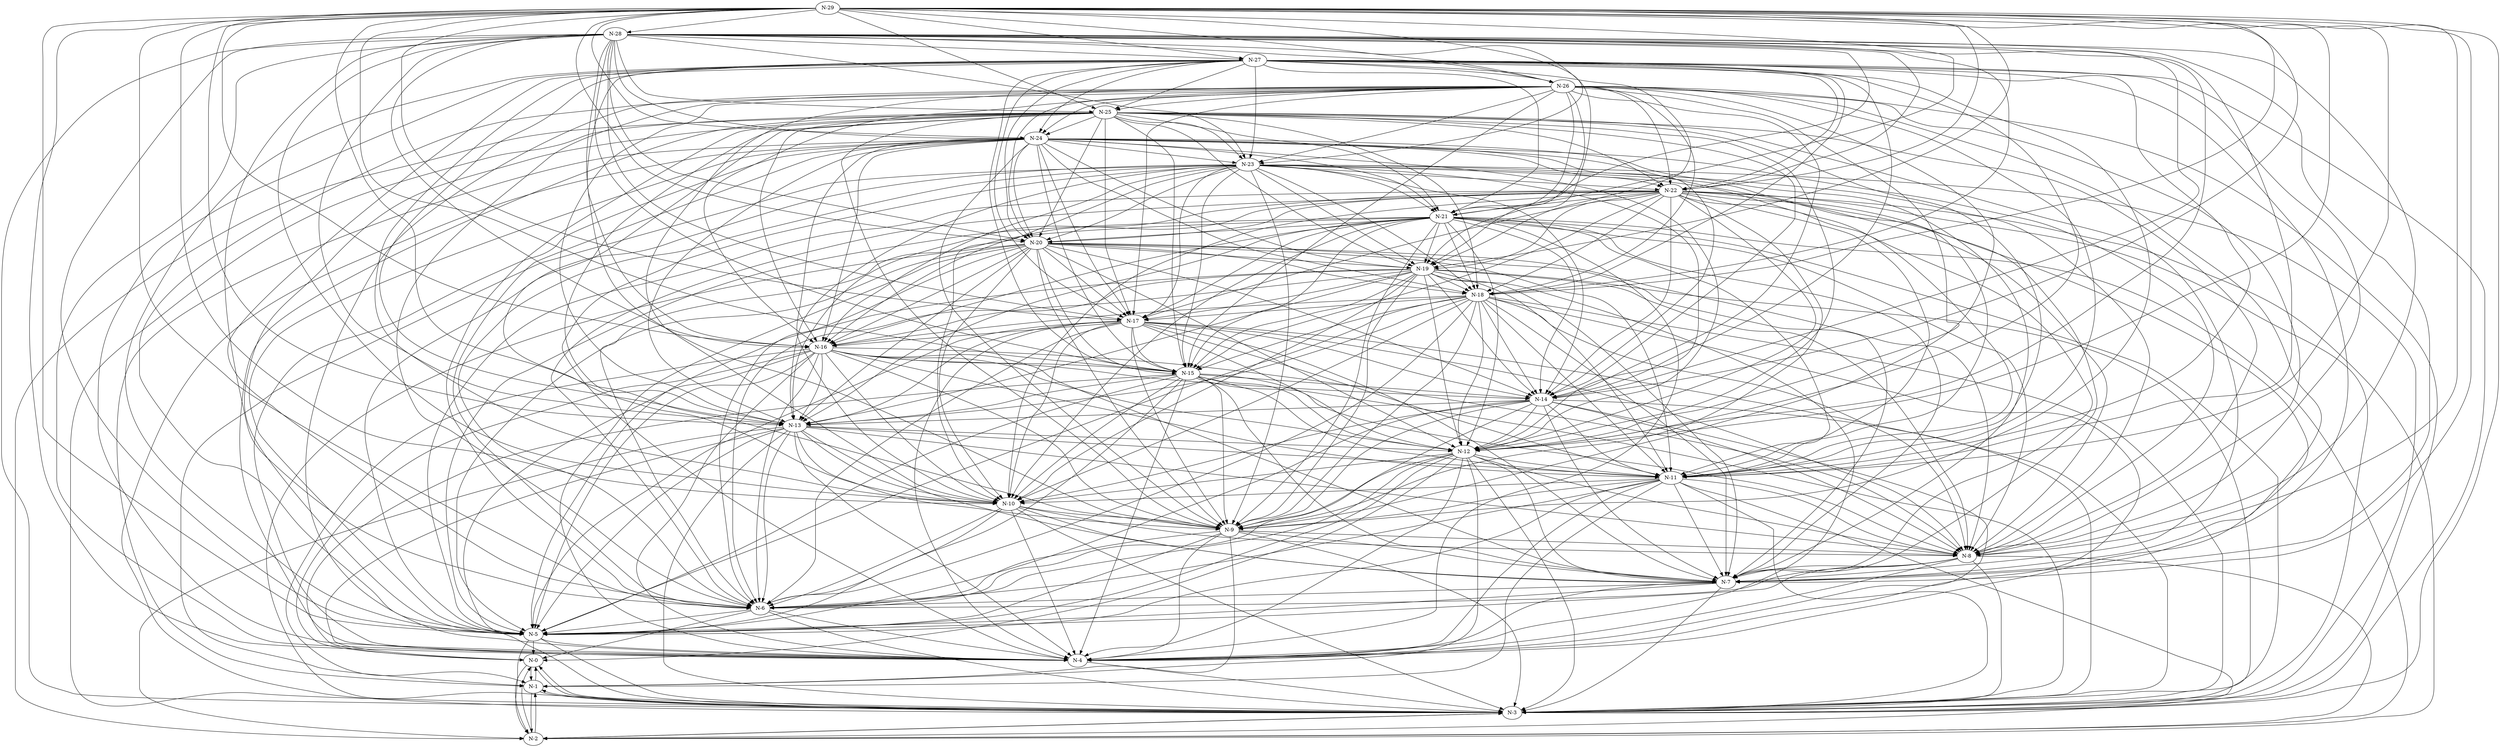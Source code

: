 digraph G {
    "N-0";
    "N-1";
    "N-2";
    "N-3";
    "N-3";
    "N-4";
    "N-5";
    "N-6";
    "N-7";
    "N-8";
    "N-9";
    "N-10";
    "N-11";
    "N-12";
    "N-13";
    "N-14";
    "N-15";
    "N-16";
    "N-17";
    "N-18";
    "N-19";
    "N-20";
    "N-21";
    "N-22";
    "N-23";
    "N-24";
    "N-25";
    "N-26";
    "N-27";
    "N-28";
    "N-29";
    "N-0" -> "N-1";
    "N-0" -> "N-2";
    "N-0" -> "N-3";
    "N-1" -> "N-0";
    "N-1" -> "N-2";
    "N-1" -> "N-3";
    "N-2" -> "N-0";
    "N-2" -> "N-1";
    "N-2" -> "N-3";
    "N-3" -> "N-0";
    "N-3" -> "N-1";
    "N-3" -> "N-2";
    "N-4" -> "N-3";
    "N-5" -> "N-2";
    "N-5" -> "N-3";
    "N-5" -> "N-0";
    "N-5" -> "N-4";
    "N-6" -> "N-4";
    "N-6" -> "N-3";
    "N-6" -> "N-5";
    "N-6" -> "N-0";
    "N-7" -> "N-4";
    "N-7" -> "N-6";
    "N-7" -> "N-3";
    "N-7" -> "N-5";
    "N-8" -> "N-7";
    "N-8" -> "N-5";
    "N-8" -> "N-4";
    "N-8" -> "N-3";
    "N-8" -> "N-2";
    "N-8" -> "N-6";
    "N-9" -> "N-6";
    "N-9" -> "N-5";
    "N-9" -> "N-1";
    "N-9" -> "N-4";
    "N-9" -> "N-8";
    "N-9" -> "N-7";
    "N-9" -> "N-3";
    "N-10" -> "N-9";
    "N-10" -> "N-6";
    "N-10" -> "N-3";
    "N-10" -> "N-5";
    "N-10" -> "N-4";
    "N-10" -> "N-7";
    "N-10" -> "N-8";
    "N-11" -> "N-7";
    "N-11" -> "N-5";
    "N-11" -> "N-1";
    "N-11" -> "N-9";
    "N-11" -> "N-6";
    "N-11" -> "N-4";
    "N-11" -> "N-3";
    "N-11" -> "N-10";
    "N-11" -> "N-8";
    "N-11" -> "N-2";
    "N-12" -> "N-1";
    "N-12" -> "N-10";
    "N-12" -> "N-8";
    "N-12" -> "N-11";
    "N-12" -> "N-3";
    "N-12" -> "N-7";
    "N-12" -> "N-9";
    "N-12" -> "N-5";
    "N-12" -> "N-0";
    "N-12" -> "N-4";
    "N-12" -> "N-6";
    "N-13" -> "N-2";
    "N-13" -> "N-10";
    "N-13" -> "N-0";
    "N-13" -> "N-5";
    "N-13" -> "N-12";
    "N-13" -> "N-8";
    "N-13" -> "N-11";
    "N-13" -> "N-9";
    "N-13" -> "N-3";
    "N-13" -> "N-6";
    "N-13" -> "N-7";
    "N-13" -> "N-4";
    "N-14" -> "N-3";
    "N-14" -> "N-6";
    "N-14" -> "N-10";
    "N-14" -> "N-4";
    "N-14" -> "N-8";
    "N-14" -> "N-13";
    "N-14" -> "N-9";
    "N-14" -> "N-12";
    "N-14" -> "N-11";
    "N-14" -> "N-5";
    "N-14" -> "N-7";
    "N-15" -> "N-12";
    "N-15" -> "N-7";
    "N-15" -> "N-9";
    "N-15" -> "N-13";
    "N-15" -> "N-6";
    "N-15" -> "N-4";
    "N-15" -> "N-5";
    "N-15" -> "N-11";
    "N-15" -> "N-10";
    "N-15" -> "N-0";
    "N-15" -> "N-8";
    "N-15" -> "N-3";
    "N-15" -> "N-14";
    "N-16" -> "N-10";
    "N-16" -> "N-4";
    "N-16" -> "N-3";
    "N-16" -> "N-14";
    "N-16" -> "N-12";
    "N-16" -> "N-13";
    "N-16" -> "N-8";
    "N-16" -> "N-7";
    "N-16" -> "N-11";
    "N-16" -> "N-6";
    "N-16" -> "N-15";
    "N-16" -> "N-0";
    "N-16" -> "N-1";
    "N-16" -> "N-5";
    "N-16" -> "N-9";
    "N-17" -> "N-10";
    "N-17" -> "N-12";
    "N-17" -> "N-5";
    "N-17" -> "N-6";
    "N-17" -> "N-15";
    "N-17" -> "N-7";
    "N-17" -> "N-9";
    "N-17" -> "N-4";
    "N-17" -> "N-3";
    "N-17" -> "N-11";
    "N-17" -> "N-16";
    "N-17" -> "N-13";
    "N-17" -> "N-14";
    "N-17" -> "N-8";
    "N-18" -> "N-10";
    "N-18" -> "N-6";
    "N-18" -> "N-12";
    "N-18" -> "N-13";
    "N-18" -> "N-16";
    "N-18" -> "N-15";
    "N-18" -> "N-14";
    "N-18" -> "N-5";
    "N-18" -> "N-3";
    "N-18" -> "N-11";
    "N-18" -> "N-8";
    "N-18" -> "N-17";
    "N-18" -> "N-7";
    "N-18" -> "N-4";
    "N-18" -> "N-9";
    "N-19" -> "N-4";
    "N-19" -> "N-3";
    "N-19" -> "N-13";
    "N-19" -> "N-18";
    "N-19" -> "N-16";
    "N-19" -> "N-5";
    "N-19" -> "N-11";
    "N-19" -> "N-8";
    "N-19" -> "N-7";
    "N-19" -> "N-9";
    "N-19" -> "N-14";
    "N-19" -> "N-12";
    "N-19" -> "N-15";
    "N-19" -> "N-10";
    "N-19" -> "N-17";
    "N-19" -> "N-6";
    "N-20" -> "N-13";
    "N-20" -> "N-12";
    "N-20" -> "N-8";
    "N-20" -> "N-9";
    "N-20" -> "N-17";
    "N-20" -> "N-3";
    "N-20" -> "N-10";
    "N-20" -> "N-7";
    "N-20" -> "N-5";
    "N-20" -> "N-11";
    "N-20" -> "N-16";
    "N-20" -> "N-15";
    "N-20" -> "N-6";
    "N-20" -> "N-14";
    "N-20" -> "N-19";
    "N-20" -> "N-4";
    "N-20" -> "N-18";
    "N-21" -> "N-9";
    "N-21" -> "N-17";
    "N-21" -> "N-4";
    "N-21" -> "N-3";
    "N-21" -> "N-16";
    "N-21" -> "N-5";
    "N-21" -> "N-14";
    "N-21" -> "N-19";
    "N-21" -> "N-10";
    "N-21" -> "N-7";
    "N-21" -> "N-20";
    "N-21" -> "N-13";
    "N-21" -> "N-8";
    "N-21" -> "N-15";
    "N-21" -> "N-6";
    "N-21" -> "N-2";
    "N-21" -> "N-12";
    "N-21" -> "N-11";
    "N-21" -> "N-18";
    "N-22" -> "N-6";
    "N-22" -> "N-3";
    "N-22" -> "N-2";
    "N-22" -> "N-4";
    "N-22" -> "N-12";
    "N-22" -> "N-20";
    "N-22" -> "N-19";
    "N-22" -> "N-14";
    "N-22" -> "N-8";
    "N-22" -> "N-15";
    "N-22" -> "N-21";
    "N-22" -> "N-7";
    "N-22" -> "N-17";
    "N-22" -> "N-16";
    "N-22" -> "N-13";
    "N-22" -> "N-9";
    "N-22" -> "N-5";
    "N-22" -> "N-11";
    "N-22" -> "N-10";
    "N-22" -> "N-18";
    "N-23" -> "N-20";
    "N-23" -> "N-4";
    "N-23" -> "N-13";
    "N-23" -> "N-19";
    "N-23" -> "N-9";
    "N-23" -> "N-7";
    "N-23" -> "N-5";
    "N-23" -> "N-15";
    "N-23" -> "N-10";
    "N-23" -> "N-6";
    "N-23" -> "N-18";
    "N-23" -> "N-3";
    "N-23" -> "N-17";
    "N-23" -> "N-22";
    "N-23" -> "N-16";
    "N-23" -> "N-12";
    "N-23" -> "N-14";
    "N-23" -> "N-21";
    "N-23" -> "N-8";
    "N-23" -> "N-11";
    "N-23" -> "N-1";
    "N-24" -> "N-3";
    "N-24" -> "N-19";
    "N-24" -> "N-5";
    "N-24" -> "N-17";
    "N-24" -> "N-1";
    "N-24" -> "N-23";
    "N-24" -> "N-12";
    "N-24" -> "N-11";
    "N-24" -> "N-13";
    "N-24" -> "N-20";
    "N-24" -> "N-16";
    "N-24" -> "N-14";
    "N-24" -> "N-8";
    "N-24" -> "N-7";
    "N-24" -> "N-15";
    "N-24" -> "N-21";
    "N-24" -> "N-22";
    "N-24" -> "N-9";
    "N-24" -> "N-10";
    "N-24" -> "N-18";
    "N-24" -> "N-4";
    "N-24" -> "N-6";
    "N-25" -> "N-8";
    "N-25" -> "N-12";
    "N-25" -> "N-14";
    "N-25" -> "N-16";
    "N-25" -> "N-5";
    "N-25" -> "N-13";
    "N-25" -> "N-3";
    "N-25" -> "N-7";
    "N-25" -> "N-17";
    "N-25" -> "N-24";
    "N-25" -> "N-19";
    "N-25" -> "N-15";
    "N-25" -> "N-11";
    "N-25" -> "N-22";
    "N-25" -> "N-2";
    "N-25" -> "N-21";
    "N-25" -> "N-6";
    "N-25" -> "N-9";
    "N-25" -> "N-4";
    "N-25" -> "N-18";
    "N-25" -> "N-23";
    "N-25" -> "N-20";
    "N-25" -> "N-10";
    "N-26" -> "N-8";
    "N-26" -> "N-18";
    "N-26" -> "N-17";
    "N-26" -> "N-10";
    "N-26" -> "N-15";
    "N-26" -> "N-23";
    "N-26" -> "N-22";
    "N-26" -> "N-20";
    "N-26" -> "N-11";
    "N-26" -> "N-9";
    "N-26" -> "N-12";
    "N-26" -> "N-19";
    "N-26" -> "N-21";
    "N-26" -> "N-25";
    "N-26" -> "N-3";
    "N-26" -> "N-7";
    "N-26" -> "N-16";
    "N-26" -> "N-24";
    "N-26" -> "N-14";
    "N-26" -> "N-6";
    "N-26" -> "N-13";
    "N-26" -> "N-4";
    "N-26" -> "N-5";
    "N-27" -> "N-22";
    "N-27" -> "N-14";
    "N-27" -> "N-5";
    "N-27" -> "N-7";
    "N-27" -> "N-8";
    "N-27" -> "N-3";
    "N-27" -> "N-4";
    "N-27" -> "N-10";
    "N-27" -> "N-26";
    "N-27" -> "N-18";
    "N-27" -> "N-6";
    "N-27" -> "N-17";
    "N-27" -> "N-12";
    "N-27" -> "N-21";
    "N-27" -> "N-13";
    "N-27" -> "N-11";
    "N-27" -> "N-15";
    "N-27" -> "N-24";
    "N-27" -> "N-23";
    "N-27" -> "N-20";
    "N-27" -> "N-25";
    "N-27" -> "N-19";
    "N-27" -> "N-16";
    "N-27" -> "N-9";
    "N-28" -> "N-17";
    "N-28" -> "N-4";
    "N-28" -> "N-25";
    "N-28" -> "N-3";
    "N-28" -> "N-11";
    "N-28" -> "N-5";
    "N-28" -> "N-15";
    "N-28" -> "N-20";
    "N-28" -> "N-26";
    "N-28" -> "N-21";
    "N-28" -> "N-10";
    "N-28" -> "N-6";
    "N-28" -> "N-23";
    "N-28" -> "N-16";
    "N-28" -> "N-24";
    "N-28" -> "N-18";
    "N-28" -> "N-22";
    "N-28" -> "N-7";
    "N-28" -> "N-8";
    "N-28" -> "N-19";
    "N-28" -> "N-14";
    "N-28" -> "N-27";
    "N-28" -> "N-9";
    "N-28" -> "N-12";
    "N-28" -> "N-13";
    "N-29" -> "N-23";
    "N-29" -> "N-22";
    "N-29" -> "N-5";
    "N-29" -> "N-24";
    "N-29" -> "N-16";
    "N-29" -> "N-26";
    "N-29" -> "N-25";
    "N-29" -> "N-8";
    "N-29" -> "N-21";
    "N-29" -> "N-28";
    "N-29" -> "N-7";
    "N-29" -> "N-3";
    "N-29" -> "N-9";
    "N-29" -> "N-4";
    "N-29" -> "N-12";
    "N-29" -> "N-10";
    "N-29" -> "N-17";
    "N-29" -> "N-18";
    "N-29" -> "N-11";
    "N-29" -> "N-15";
    "N-29" -> "N-27";
    "N-29" -> "N-19";
    "N-29" -> "N-6";
    "N-29" -> "N-20";
    "N-29" -> "N-14";
    "N-29" -> "N-13";
}
